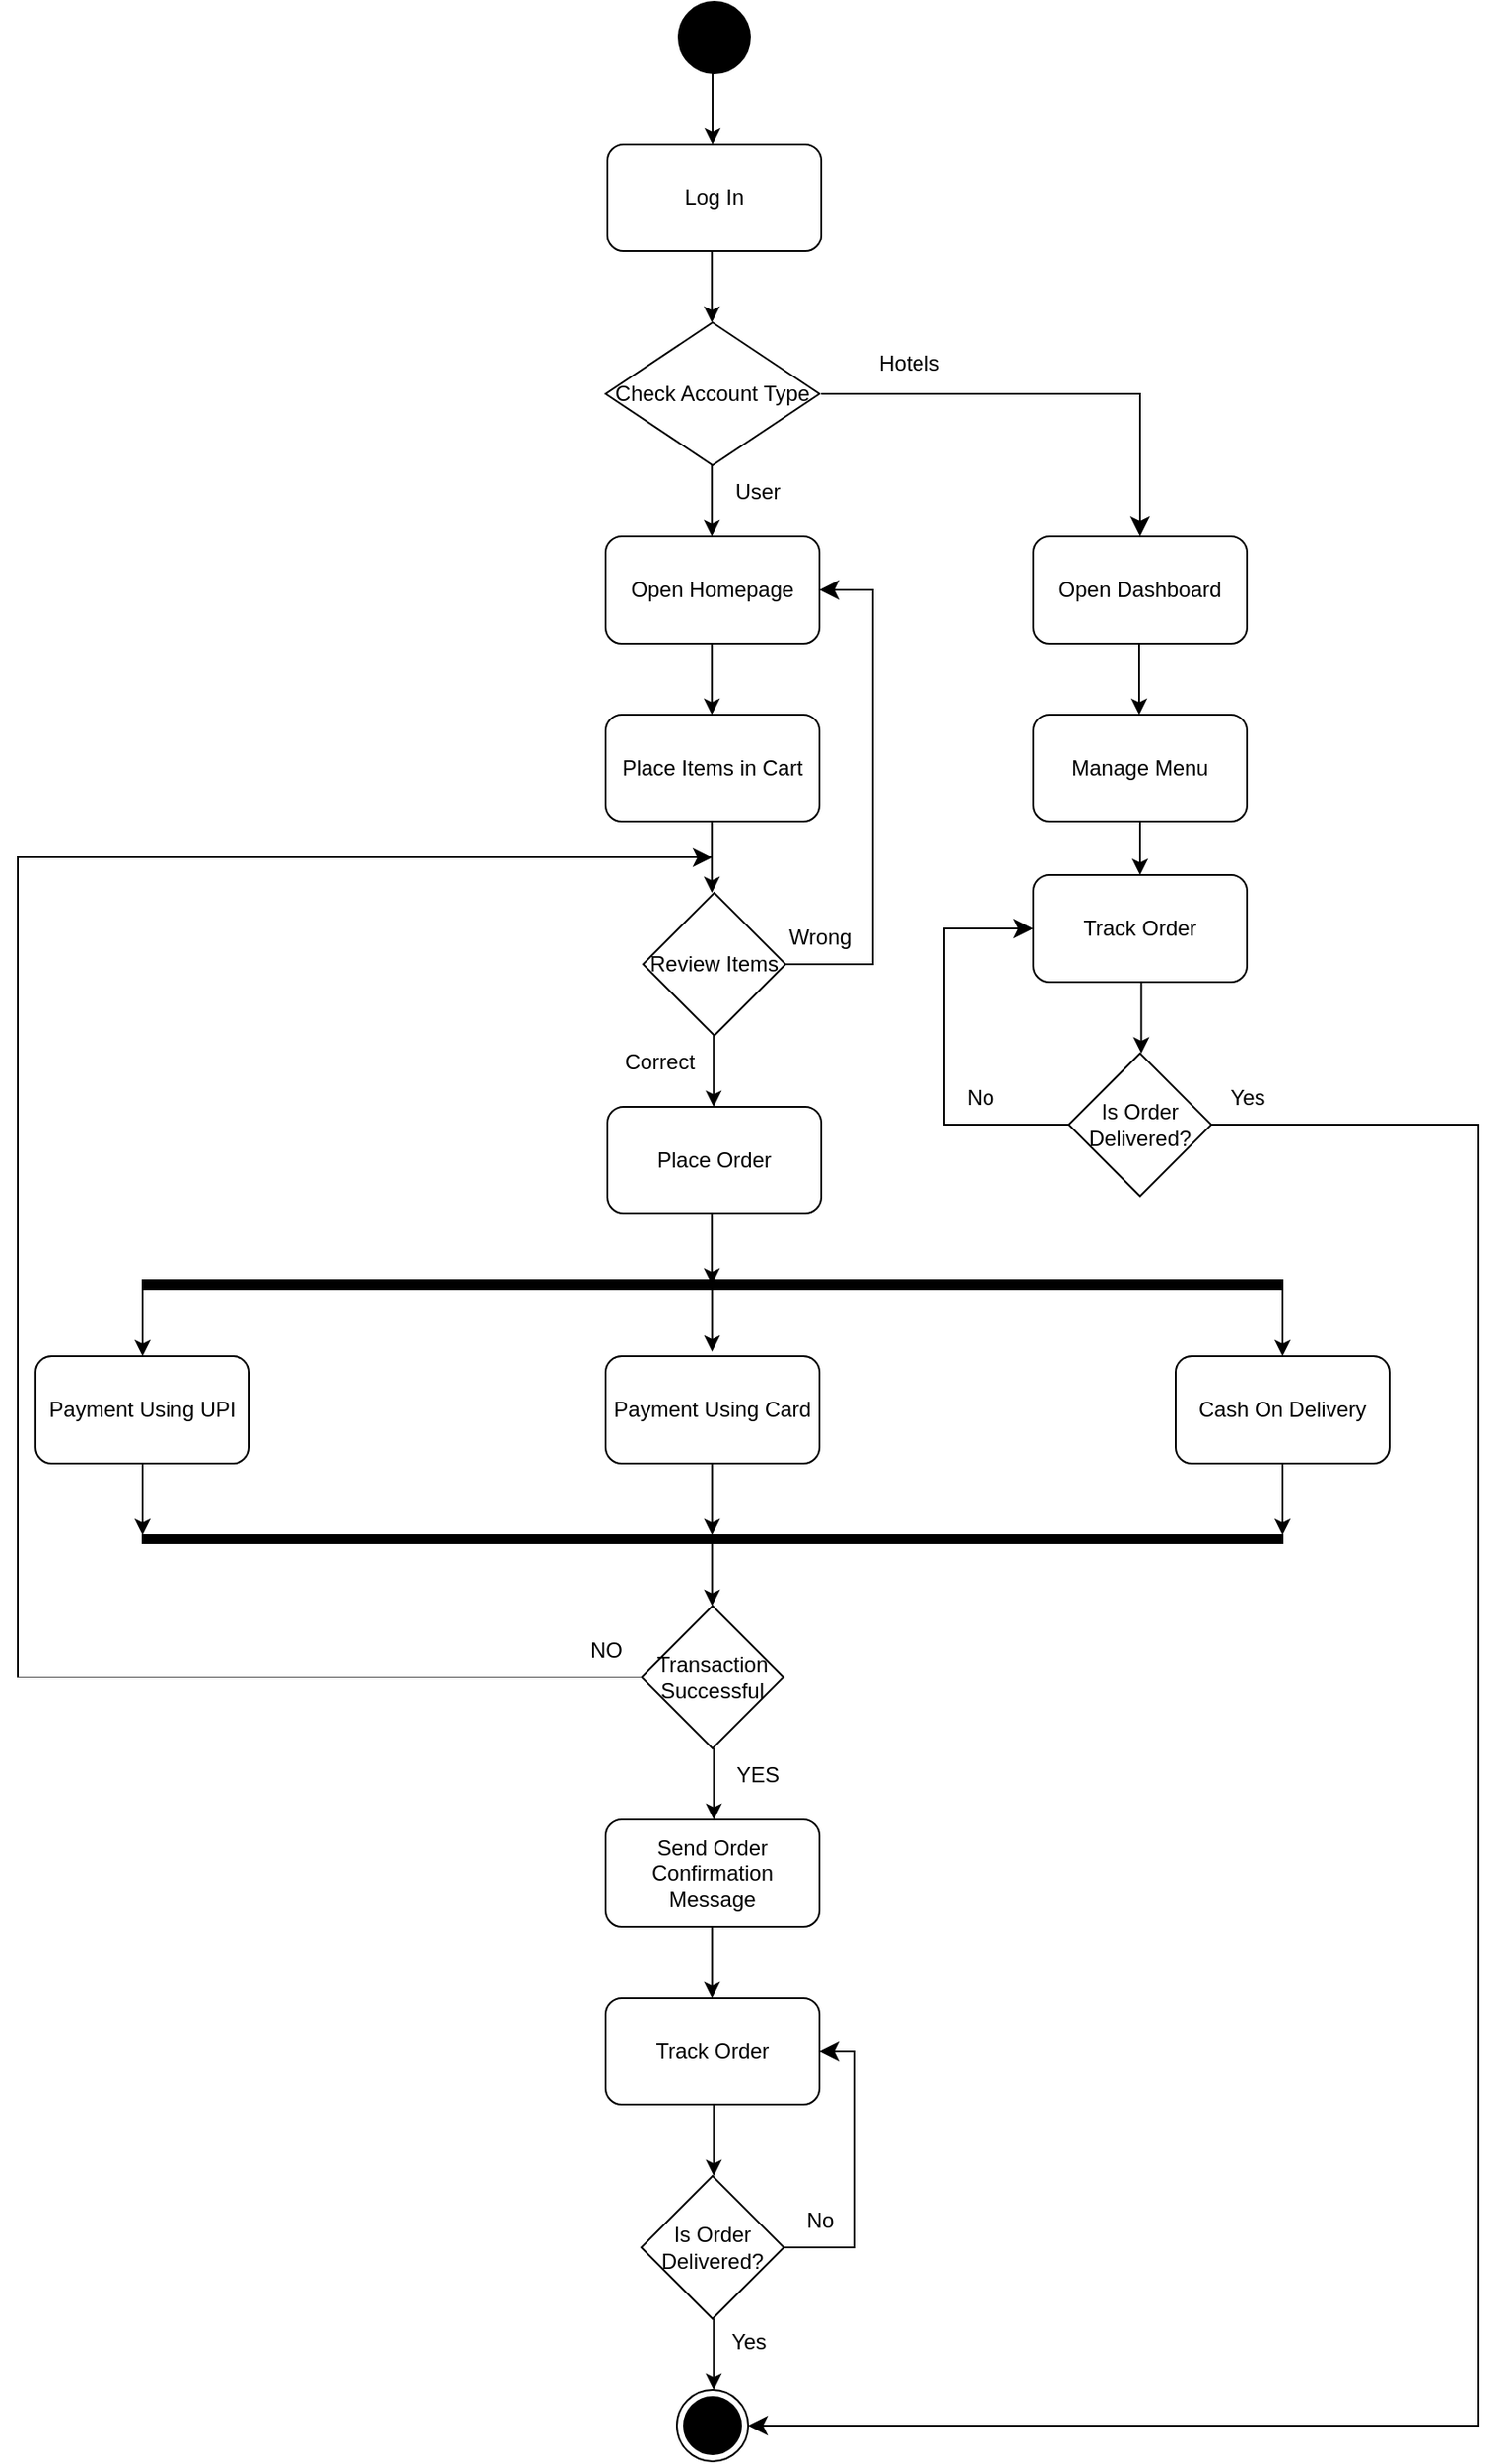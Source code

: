 <mxfile version="24.7.6">
  <diagram name="Page-1" id="d5Q3JcSHPtVBbD_J7kqe">
    <mxGraphModel dx="1518" dy="669" grid="1" gridSize="10" guides="1" tooltips="1" connect="1" arrows="1" fold="1" page="1" pageScale="1" pageWidth="850" pageHeight="1100" math="0" shadow="0">
      <root>
        <mxCell id="0" />
        <mxCell id="1" parent="0" />
        <mxCell id="x1J_HqTYHEglwlhFewGx-1" value="" style="ellipse;fillColor=strokeColor;html=1;" vertex="1" parent="1">
          <mxGeometry x="381" width="40" height="40" as="geometry" />
        </mxCell>
        <mxCell id="x1J_HqTYHEglwlhFewGx-2" value="Log In" style="rounded=1;whiteSpace=wrap;html=1;" vertex="1" parent="1">
          <mxGeometry x="341" y="80" width="120" height="60" as="geometry" />
        </mxCell>
        <mxCell id="x1J_HqTYHEglwlhFewGx-3" value="" style="endArrow=classic;html=1;rounded=0;exitX=0.5;exitY=1;exitDx=0;exitDy=0;" edge="1" parent="1">
          <mxGeometry width="50" height="50" relative="1" as="geometry">
            <mxPoint x="400" y="40.0" as="sourcePoint" />
            <mxPoint x="400" y="80" as="targetPoint" />
          </mxGeometry>
        </mxCell>
        <mxCell id="x1J_HqTYHEglwlhFewGx-4" value="Open Homepage" style="rounded=1;whiteSpace=wrap;html=1;" vertex="1" parent="1">
          <mxGeometry x="340" y="300" width="120" height="60" as="geometry" />
        </mxCell>
        <mxCell id="x1J_HqTYHEglwlhFewGx-5" value="Place Items in Cart" style="rounded=1;whiteSpace=wrap;html=1;" vertex="1" parent="1">
          <mxGeometry x="340" y="400" width="120" height="60" as="geometry" />
        </mxCell>
        <mxCell id="x1J_HqTYHEglwlhFewGx-6" value="Check Account Type" style="rhombus;whiteSpace=wrap;html=1;" vertex="1" parent="1">
          <mxGeometry x="340" y="180" width="120" height="80" as="geometry" />
        </mxCell>
        <mxCell id="x1J_HqTYHEglwlhFewGx-7" value="Review Items" style="rhombus;whiteSpace=wrap;html=1;" vertex="1" parent="1">
          <mxGeometry x="361" y="500" width="80" height="80" as="geometry" />
        </mxCell>
        <mxCell id="x1J_HqTYHEglwlhFewGx-8" value="Place Order" style="rounded=1;whiteSpace=wrap;html=1;" vertex="1" parent="1">
          <mxGeometry x="341" y="620" width="120" height="60" as="geometry" />
        </mxCell>
        <mxCell id="x1J_HqTYHEglwlhFewGx-9" value="" style="html=1;points=[];perimeter=orthogonalPerimeter;fillColor=strokeColor;direction=south;" vertex="1" parent="1">
          <mxGeometry x="80" y="717.5" width="640" height="5" as="geometry" />
        </mxCell>
        <mxCell id="x1J_HqTYHEglwlhFewGx-10" value="Payment Using Card" style="rounded=1;whiteSpace=wrap;html=1;" vertex="1" parent="1">
          <mxGeometry x="340" y="760" width="120" height="60" as="geometry" />
        </mxCell>
        <mxCell id="x1J_HqTYHEglwlhFewGx-11" value="Payment Using UPI" style="rounded=1;whiteSpace=wrap;html=1;" vertex="1" parent="1">
          <mxGeometry x="20" y="760" width="120" height="60" as="geometry" />
        </mxCell>
        <mxCell id="x1J_HqTYHEglwlhFewGx-12" value="Cash On Delivery" style="rounded=1;whiteSpace=wrap;html=1;" vertex="1" parent="1">
          <mxGeometry x="660" y="760" width="120" height="60" as="geometry" />
        </mxCell>
        <mxCell id="x1J_HqTYHEglwlhFewGx-13" value="" style="html=1;points=[];perimeter=orthogonalPerimeter;fillColor=strokeColor;direction=south;" vertex="1" parent="1">
          <mxGeometry x="80" y="860" width="640" height="5" as="geometry" />
        </mxCell>
        <mxCell id="x1J_HqTYHEglwlhFewGx-15" value="Transaction&lt;div&gt;Successful&lt;/div&gt;" style="rhombus;whiteSpace=wrap;html=1;" vertex="1" parent="1">
          <mxGeometry x="360" y="900" width="80" height="80" as="geometry" />
        </mxCell>
        <mxCell id="x1J_HqTYHEglwlhFewGx-16" value="Send Order Confirmation Message" style="rounded=1;whiteSpace=wrap;html=1;" vertex="1" parent="1">
          <mxGeometry x="340" y="1020" width="120" height="60" as="geometry" />
        </mxCell>
        <mxCell id="x1J_HqTYHEglwlhFewGx-17" value="" style="ellipse;html=1;shape=endState;fillColor=strokeColor;" vertex="1" parent="1">
          <mxGeometry x="380" y="1340" width="40" height="40" as="geometry" />
        </mxCell>
        <mxCell id="x1J_HqTYHEglwlhFewGx-18" value="" style="endArrow=classic;html=1;rounded=0;exitX=0.5;exitY=1;exitDx=0;exitDy=0;" edge="1" parent="1">
          <mxGeometry width="50" height="50" relative="1" as="geometry">
            <mxPoint x="399.62" y="140.0" as="sourcePoint" />
            <mxPoint x="399.62" y="180" as="targetPoint" />
          </mxGeometry>
        </mxCell>
        <mxCell id="x1J_HqTYHEglwlhFewGx-19" value="" style="endArrow=classic;html=1;rounded=0;exitX=0.5;exitY=1;exitDx=0;exitDy=0;" edge="1" parent="1">
          <mxGeometry width="50" height="50" relative="1" as="geometry">
            <mxPoint x="399.62" y="260.0" as="sourcePoint" />
            <mxPoint x="399.62" y="300" as="targetPoint" />
          </mxGeometry>
        </mxCell>
        <mxCell id="x1J_HqTYHEglwlhFewGx-20" value="" style="endArrow=classic;html=1;rounded=0;exitX=0.5;exitY=1;exitDx=0;exitDy=0;" edge="1" parent="1">
          <mxGeometry width="50" height="50" relative="1" as="geometry">
            <mxPoint x="399.62" y="360.0" as="sourcePoint" />
            <mxPoint x="399.62" y="400" as="targetPoint" />
          </mxGeometry>
        </mxCell>
        <mxCell id="x1J_HqTYHEglwlhFewGx-21" value="" style="endArrow=classic;html=1;rounded=0;exitX=0.5;exitY=1;exitDx=0;exitDy=0;" edge="1" parent="1">
          <mxGeometry width="50" height="50" relative="1" as="geometry">
            <mxPoint x="399.62" y="460.0" as="sourcePoint" />
            <mxPoint x="399.62" y="500" as="targetPoint" />
          </mxGeometry>
        </mxCell>
        <mxCell id="x1J_HqTYHEglwlhFewGx-22" value="" style="endArrow=classic;html=1;rounded=0;exitX=0.5;exitY=1;exitDx=0;exitDy=0;" edge="1" parent="1">
          <mxGeometry width="50" height="50" relative="1" as="geometry">
            <mxPoint x="400.62" y="580" as="sourcePoint" />
            <mxPoint x="400.62" y="620" as="targetPoint" />
          </mxGeometry>
        </mxCell>
        <mxCell id="x1J_HqTYHEglwlhFewGx-23" value="" style="endArrow=classic;html=1;rounded=0;exitX=0.5;exitY=1;exitDx=0;exitDy=0;" edge="1" parent="1">
          <mxGeometry width="50" height="50" relative="1" as="geometry">
            <mxPoint x="399.62" y="680" as="sourcePoint" />
            <mxPoint x="399.62" y="720" as="targetPoint" />
          </mxGeometry>
        </mxCell>
        <mxCell id="x1J_HqTYHEglwlhFewGx-24" value="" style="endArrow=classic;html=1;rounded=0;exitX=0.5;exitY=1;exitDx=0;exitDy=0;" edge="1" parent="1">
          <mxGeometry width="50" height="50" relative="1" as="geometry">
            <mxPoint x="80" y="720" as="sourcePoint" />
            <mxPoint x="80" y="760" as="targetPoint" />
          </mxGeometry>
        </mxCell>
        <mxCell id="x1J_HqTYHEglwlhFewGx-25" value="" style="endArrow=classic;html=1;rounded=0;exitX=0.5;exitY=1;exitDx=0;exitDy=0;" edge="1" parent="1">
          <mxGeometry width="50" height="50" relative="1" as="geometry">
            <mxPoint x="399.74" y="717.5" as="sourcePoint" />
            <mxPoint x="399.74" y="757.5" as="targetPoint" />
          </mxGeometry>
        </mxCell>
        <mxCell id="x1J_HqTYHEglwlhFewGx-26" value="" style="endArrow=classic;html=1;rounded=0;exitX=0.5;exitY=1;exitDx=0;exitDy=0;" edge="1" parent="1">
          <mxGeometry width="50" height="50" relative="1" as="geometry">
            <mxPoint x="720" y="720" as="sourcePoint" />
            <mxPoint x="720" y="760" as="targetPoint" />
          </mxGeometry>
        </mxCell>
        <mxCell id="x1J_HqTYHEglwlhFewGx-27" value="" style="endArrow=classic;html=1;rounded=0;exitX=0.5;exitY=1;exitDx=0;exitDy=0;" edge="1" parent="1">
          <mxGeometry width="50" height="50" relative="1" as="geometry">
            <mxPoint x="720" y="820" as="sourcePoint" />
            <mxPoint x="720" y="860" as="targetPoint" />
          </mxGeometry>
        </mxCell>
        <mxCell id="x1J_HqTYHEglwlhFewGx-28" value="" style="endArrow=classic;html=1;rounded=0;exitX=0.5;exitY=1;exitDx=0;exitDy=0;" edge="1" parent="1">
          <mxGeometry width="50" height="50" relative="1" as="geometry">
            <mxPoint x="399.74" y="820" as="sourcePoint" />
            <mxPoint x="399.74" y="860" as="targetPoint" />
          </mxGeometry>
        </mxCell>
        <mxCell id="x1J_HqTYHEglwlhFewGx-29" value="" style="endArrow=classic;html=1;rounded=0;exitX=0.5;exitY=1;exitDx=0;exitDy=0;" edge="1" parent="1">
          <mxGeometry width="50" height="50" relative="1" as="geometry">
            <mxPoint x="80" y="820" as="sourcePoint" />
            <mxPoint x="80" y="860" as="targetPoint" />
          </mxGeometry>
        </mxCell>
        <mxCell id="x1J_HqTYHEglwlhFewGx-30" value="" style="endArrow=classic;html=1;rounded=0;exitX=0.5;exitY=1;exitDx=0;exitDy=0;" edge="1" parent="1">
          <mxGeometry width="50" height="50" relative="1" as="geometry">
            <mxPoint x="399.74" y="860" as="sourcePoint" />
            <mxPoint x="399.74" y="900" as="targetPoint" />
          </mxGeometry>
        </mxCell>
        <mxCell id="x1J_HqTYHEglwlhFewGx-31" value="" style="endArrow=classic;html=1;rounded=0;exitX=0.5;exitY=1;exitDx=0;exitDy=0;" edge="1" parent="1">
          <mxGeometry width="50" height="50" relative="1" as="geometry">
            <mxPoint x="400.74" y="980" as="sourcePoint" />
            <mxPoint x="400.74" y="1020" as="targetPoint" />
          </mxGeometry>
        </mxCell>
        <mxCell id="x1J_HqTYHEglwlhFewGx-32" value="" style="endArrow=classic;html=1;rounded=0;exitX=0.5;exitY=1;exitDx=0;exitDy=0;" edge="1" parent="1">
          <mxGeometry width="50" height="50" relative="1" as="geometry">
            <mxPoint x="399.74" y="1080" as="sourcePoint" />
            <mxPoint x="399.74" y="1120" as="targetPoint" />
          </mxGeometry>
        </mxCell>
        <mxCell id="x1J_HqTYHEglwlhFewGx-33" value="User" style="text;html=1;align=center;verticalAlign=middle;resizable=0;points=[];autosize=1;strokeColor=none;fillColor=none;" vertex="1" parent="1">
          <mxGeometry x="400" y="260" width="50" height="30" as="geometry" />
        </mxCell>
        <mxCell id="x1J_HqTYHEglwlhFewGx-34" value="" style="edgeStyle=segmentEdgeStyle;endArrow=classic;html=1;curved=0;rounded=0;endSize=8;startSize=8;" edge="1" parent="1">
          <mxGeometry width="50" height="50" relative="1" as="geometry">
            <mxPoint x="461" y="220" as="sourcePoint" />
            <mxPoint x="640" y="300" as="targetPoint" />
          </mxGeometry>
        </mxCell>
        <mxCell id="x1J_HqTYHEglwlhFewGx-35" value="Open Dashboard" style="rounded=1;whiteSpace=wrap;html=1;" vertex="1" parent="1">
          <mxGeometry x="580" y="300" width="120" height="60" as="geometry" />
        </mxCell>
        <mxCell id="x1J_HqTYHEglwlhFewGx-36" value="Manage Menu" style="rounded=1;whiteSpace=wrap;html=1;" vertex="1" parent="1">
          <mxGeometry x="580" y="400" width="120" height="60" as="geometry" />
        </mxCell>
        <mxCell id="x1J_HqTYHEglwlhFewGx-37" value="" style="endArrow=classic;html=1;rounded=0;exitX=0.5;exitY=1;exitDx=0;exitDy=0;" edge="1" parent="1">
          <mxGeometry width="50" height="50" relative="1" as="geometry">
            <mxPoint x="639.5" y="360.0" as="sourcePoint" />
            <mxPoint x="639.5" y="400" as="targetPoint" />
          </mxGeometry>
        </mxCell>
        <mxCell id="x1J_HqTYHEglwlhFewGx-39" value="" style="edgeStyle=elbowEdgeStyle;elbow=horizontal;endArrow=classic;html=1;curved=0;rounded=0;endSize=8;startSize=8;entryX=1;entryY=0.5;entryDx=0;entryDy=0;exitX=1;exitY=0.5;exitDx=0;exitDy=0;" edge="1" parent="1" source="x1J_HqTYHEglwlhFewGx-56" target="x1J_HqTYHEglwlhFewGx-17">
          <mxGeometry width="50" height="50" relative="1" as="geometry">
            <mxPoint x="730" y="640" as="sourcePoint" />
            <mxPoint x="740" y="940" as="targetPoint" />
            <Array as="points">
              <mxPoint x="830" y="620" />
            </Array>
          </mxGeometry>
        </mxCell>
        <mxCell id="x1J_HqTYHEglwlhFewGx-40" value="Hotels" style="text;html=1;align=center;verticalAlign=middle;resizable=0;points=[];autosize=1;strokeColor=none;fillColor=none;" vertex="1" parent="1">
          <mxGeometry x="480" y="188" width="60" height="30" as="geometry" />
        </mxCell>
        <mxCell id="x1J_HqTYHEglwlhFewGx-41" value="Correct" style="text;html=1;align=center;verticalAlign=middle;resizable=0;points=[];autosize=1;strokeColor=none;fillColor=none;" vertex="1" parent="1">
          <mxGeometry x="340" y="580" width="60" height="30" as="geometry" />
        </mxCell>
        <mxCell id="x1J_HqTYHEglwlhFewGx-42" value="" style="edgeStyle=elbowEdgeStyle;elbow=horizontal;endArrow=classic;html=1;curved=0;rounded=0;endSize=8;startSize=8;exitX=1;exitY=0.5;exitDx=0;exitDy=0;" edge="1" parent="1" source="x1J_HqTYHEglwlhFewGx-7">
          <mxGeometry width="50" height="50" relative="1" as="geometry">
            <mxPoint x="450" y="500" as="sourcePoint" />
            <mxPoint x="460" y="330" as="targetPoint" />
            <Array as="points">
              <mxPoint x="490" y="500" />
            </Array>
          </mxGeometry>
        </mxCell>
        <mxCell id="x1J_HqTYHEglwlhFewGx-43" value="Wrong" style="text;html=1;align=center;verticalAlign=middle;resizable=0;points=[];autosize=1;strokeColor=none;fillColor=none;" vertex="1" parent="1">
          <mxGeometry x="430" y="510" width="60" height="30" as="geometry" />
        </mxCell>
        <mxCell id="x1J_HqTYHEglwlhFewGx-44" value="" style="edgeStyle=elbowEdgeStyle;elbow=horizontal;endArrow=classic;html=1;curved=0;rounded=0;endSize=8;startSize=8;exitX=0;exitY=0.5;exitDx=0;exitDy=0;" edge="1" parent="1" source="x1J_HqTYHEglwlhFewGx-15">
          <mxGeometry width="50" height="50" relative="1" as="geometry">
            <mxPoint x="280" y="950" as="sourcePoint" />
            <mxPoint x="400" y="480" as="targetPoint" />
            <Array as="points">
              <mxPoint x="10" y="710" />
            </Array>
          </mxGeometry>
        </mxCell>
        <mxCell id="x1J_HqTYHEglwlhFewGx-45" value="YES" style="text;html=1;align=center;verticalAlign=middle;resizable=0;points=[];autosize=1;strokeColor=none;fillColor=none;" vertex="1" parent="1">
          <mxGeometry x="400" y="980" width="50" height="30" as="geometry" />
        </mxCell>
        <mxCell id="x1J_HqTYHEglwlhFewGx-46" value="NO" style="text;html=1;align=center;verticalAlign=middle;resizable=0;points=[];autosize=1;strokeColor=none;fillColor=none;" vertex="1" parent="1">
          <mxGeometry x="320" y="910" width="40" height="30" as="geometry" />
        </mxCell>
        <mxCell id="x1J_HqTYHEglwlhFewGx-47" value="Track Order" style="rounded=1;whiteSpace=wrap;html=1;" vertex="1" parent="1">
          <mxGeometry x="340" y="1120" width="120" height="60" as="geometry" />
        </mxCell>
        <mxCell id="x1J_HqTYHEglwlhFewGx-48" value="" style="endArrow=classic;html=1;rounded=0;exitX=0.5;exitY=1;exitDx=0;exitDy=0;" edge="1" parent="1">
          <mxGeometry width="50" height="50" relative="1" as="geometry">
            <mxPoint x="400.71" y="1180" as="sourcePoint" />
            <mxPoint x="400.71" y="1220" as="targetPoint" />
          </mxGeometry>
        </mxCell>
        <mxCell id="x1J_HqTYHEglwlhFewGx-49" value="Is Order Delivered?" style="rhombus;whiteSpace=wrap;html=1;" vertex="1" parent="1">
          <mxGeometry x="360" y="1220" width="80" height="80" as="geometry" />
        </mxCell>
        <mxCell id="x1J_HqTYHEglwlhFewGx-50" value="" style="endArrow=classic;html=1;rounded=0;exitX=0.5;exitY=1;exitDx=0;exitDy=0;" edge="1" parent="1">
          <mxGeometry width="50" height="50" relative="1" as="geometry">
            <mxPoint x="400.66" y="1300" as="sourcePoint" />
            <mxPoint x="400.66" y="1340" as="targetPoint" />
          </mxGeometry>
        </mxCell>
        <mxCell id="x1J_HqTYHEglwlhFewGx-51" value="" style="edgeStyle=elbowEdgeStyle;elbow=horizontal;endArrow=classic;html=1;curved=0;rounded=0;endSize=8;startSize=8;entryX=1;entryY=0.5;entryDx=0;entryDy=0;" edge="1" parent="1" target="x1J_HqTYHEglwlhFewGx-47">
          <mxGeometry width="50" height="50" relative="1" as="geometry">
            <mxPoint x="440" y="1260" as="sourcePoint" />
            <mxPoint x="490" y="1210" as="targetPoint" />
            <Array as="points">
              <mxPoint x="480" y="1240" />
            </Array>
          </mxGeometry>
        </mxCell>
        <mxCell id="x1J_HqTYHEglwlhFewGx-52" value="Yes" style="text;html=1;align=center;verticalAlign=middle;resizable=0;points=[];autosize=1;strokeColor=none;fillColor=none;" vertex="1" parent="1">
          <mxGeometry x="400" y="1298" width="40" height="30" as="geometry" />
        </mxCell>
        <mxCell id="x1J_HqTYHEglwlhFewGx-53" value="No" style="text;html=1;align=center;verticalAlign=middle;resizable=0;points=[];autosize=1;strokeColor=none;fillColor=none;" vertex="1" parent="1">
          <mxGeometry x="440" y="1230" width="40" height="30" as="geometry" />
        </mxCell>
        <mxCell id="x1J_HqTYHEglwlhFewGx-54" value="Track Order" style="rounded=1;whiteSpace=wrap;html=1;" vertex="1" parent="1">
          <mxGeometry x="580" y="490" width="120" height="60" as="geometry" />
        </mxCell>
        <mxCell id="x1J_HqTYHEglwlhFewGx-55" value="" style="endArrow=classic;html=1;rounded=0;exitX=0.5;exitY=1;exitDx=0;exitDy=0;" edge="1" parent="1">
          <mxGeometry width="50" height="50" relative="1" as="geometry">
            <mxPoint x="640.71" y="550" as="sourcePoint" />
            <mxPoint x="640.71" y="590" as="targetPoint" />
          </mxGeometry>
        </mxCell>
        <mxCell id="x1J_HqTYHEglwlhFewGx-56" value="Is Order Delivered?" style="rhombus;whiteSpace=wrap;html=1;" vertex="1" parent="1">
          <mxGeometry x="600" y="590" width="80" height="80" as="geometry" />
        </mxCell>
        <mxCell id="x1J_HqTYHEglwlhFewGx-57" value="" style="edgeStyle=elbowEdgeStyle;elbow=horizontal;endArrow=classic;html=1;curved=0;rounded=0;endSize=8;startSize=8;entryX=0;entryY=0.5;entryDx=0;entryDy=0;exitX=0;exitY=0.5;exitDx=0;exitDy=0;" edge="1" parent="1" target="x1J_HqTYHEglwlhFewGx-54" source="x1J_HqTYHEglwlhFewGx-56">
          <mxGeometry width="50" height="50" relative="1" as="geometry">
            <mxPoint x="680" y="630" as="sourcePoint" />
            <mxPoint x="730" y="580" as="targetPoint" />
            <Array as="points">
              <mxPoint x="530" y="580" />
            </Array>
          </mxGeometry>
        </mxCell>
        <mxCell id="x1J_HqTYHEglwlhFewGx-58" value="No" style="text;html=1;align=center;verticalAlign=middle;resizable=0;points=[];autosize=1;strokeColor=none;fillColor=none;" vertex="1" parent="1">
          <mxGeometry x="530" y="600" width="40" height="30" as="geometry" />
        </mxCell>
        <mxCell id="x1J_HqTYHEglwlhFewGx-61" value="" style="endArrow=classic;html=1;rounded=0;exitX=0.5;exitY=1;exitDx=0;exitDy=0;entryX=0.5;entryY=0;entryDx=0;entryDy=0;" edge="1" parent="1" source="x1J_HqTYHEglwlhFewGx-36" target="x1J_HqTYHEglwlhFewGx-54">
          <mxGeometry width="50" height="50" relative="1" as="geometry">
            <mxPoint x="640" y="490" as="sourcePoint" />
            <mxPoint x="680" y="470" as="targetPoint" />
          </mxGeometry>
        </mxCell>
        <mxCell id="x1J_HqTYHEglwlhFewGx-62" value="Yes" style="text;html=1;align=center;verticalAlign=middle;resizable=0;points=[];autosize=1;strokeColor=none;fillColor=none;" vertex="1" parent="1">
          <mxGeometry x="680" y="600" width="40" height="30" as="geometry" />
        </mxCell>
      </root>
    </mxGraphModel>
  </diagram>
</mxfile>
